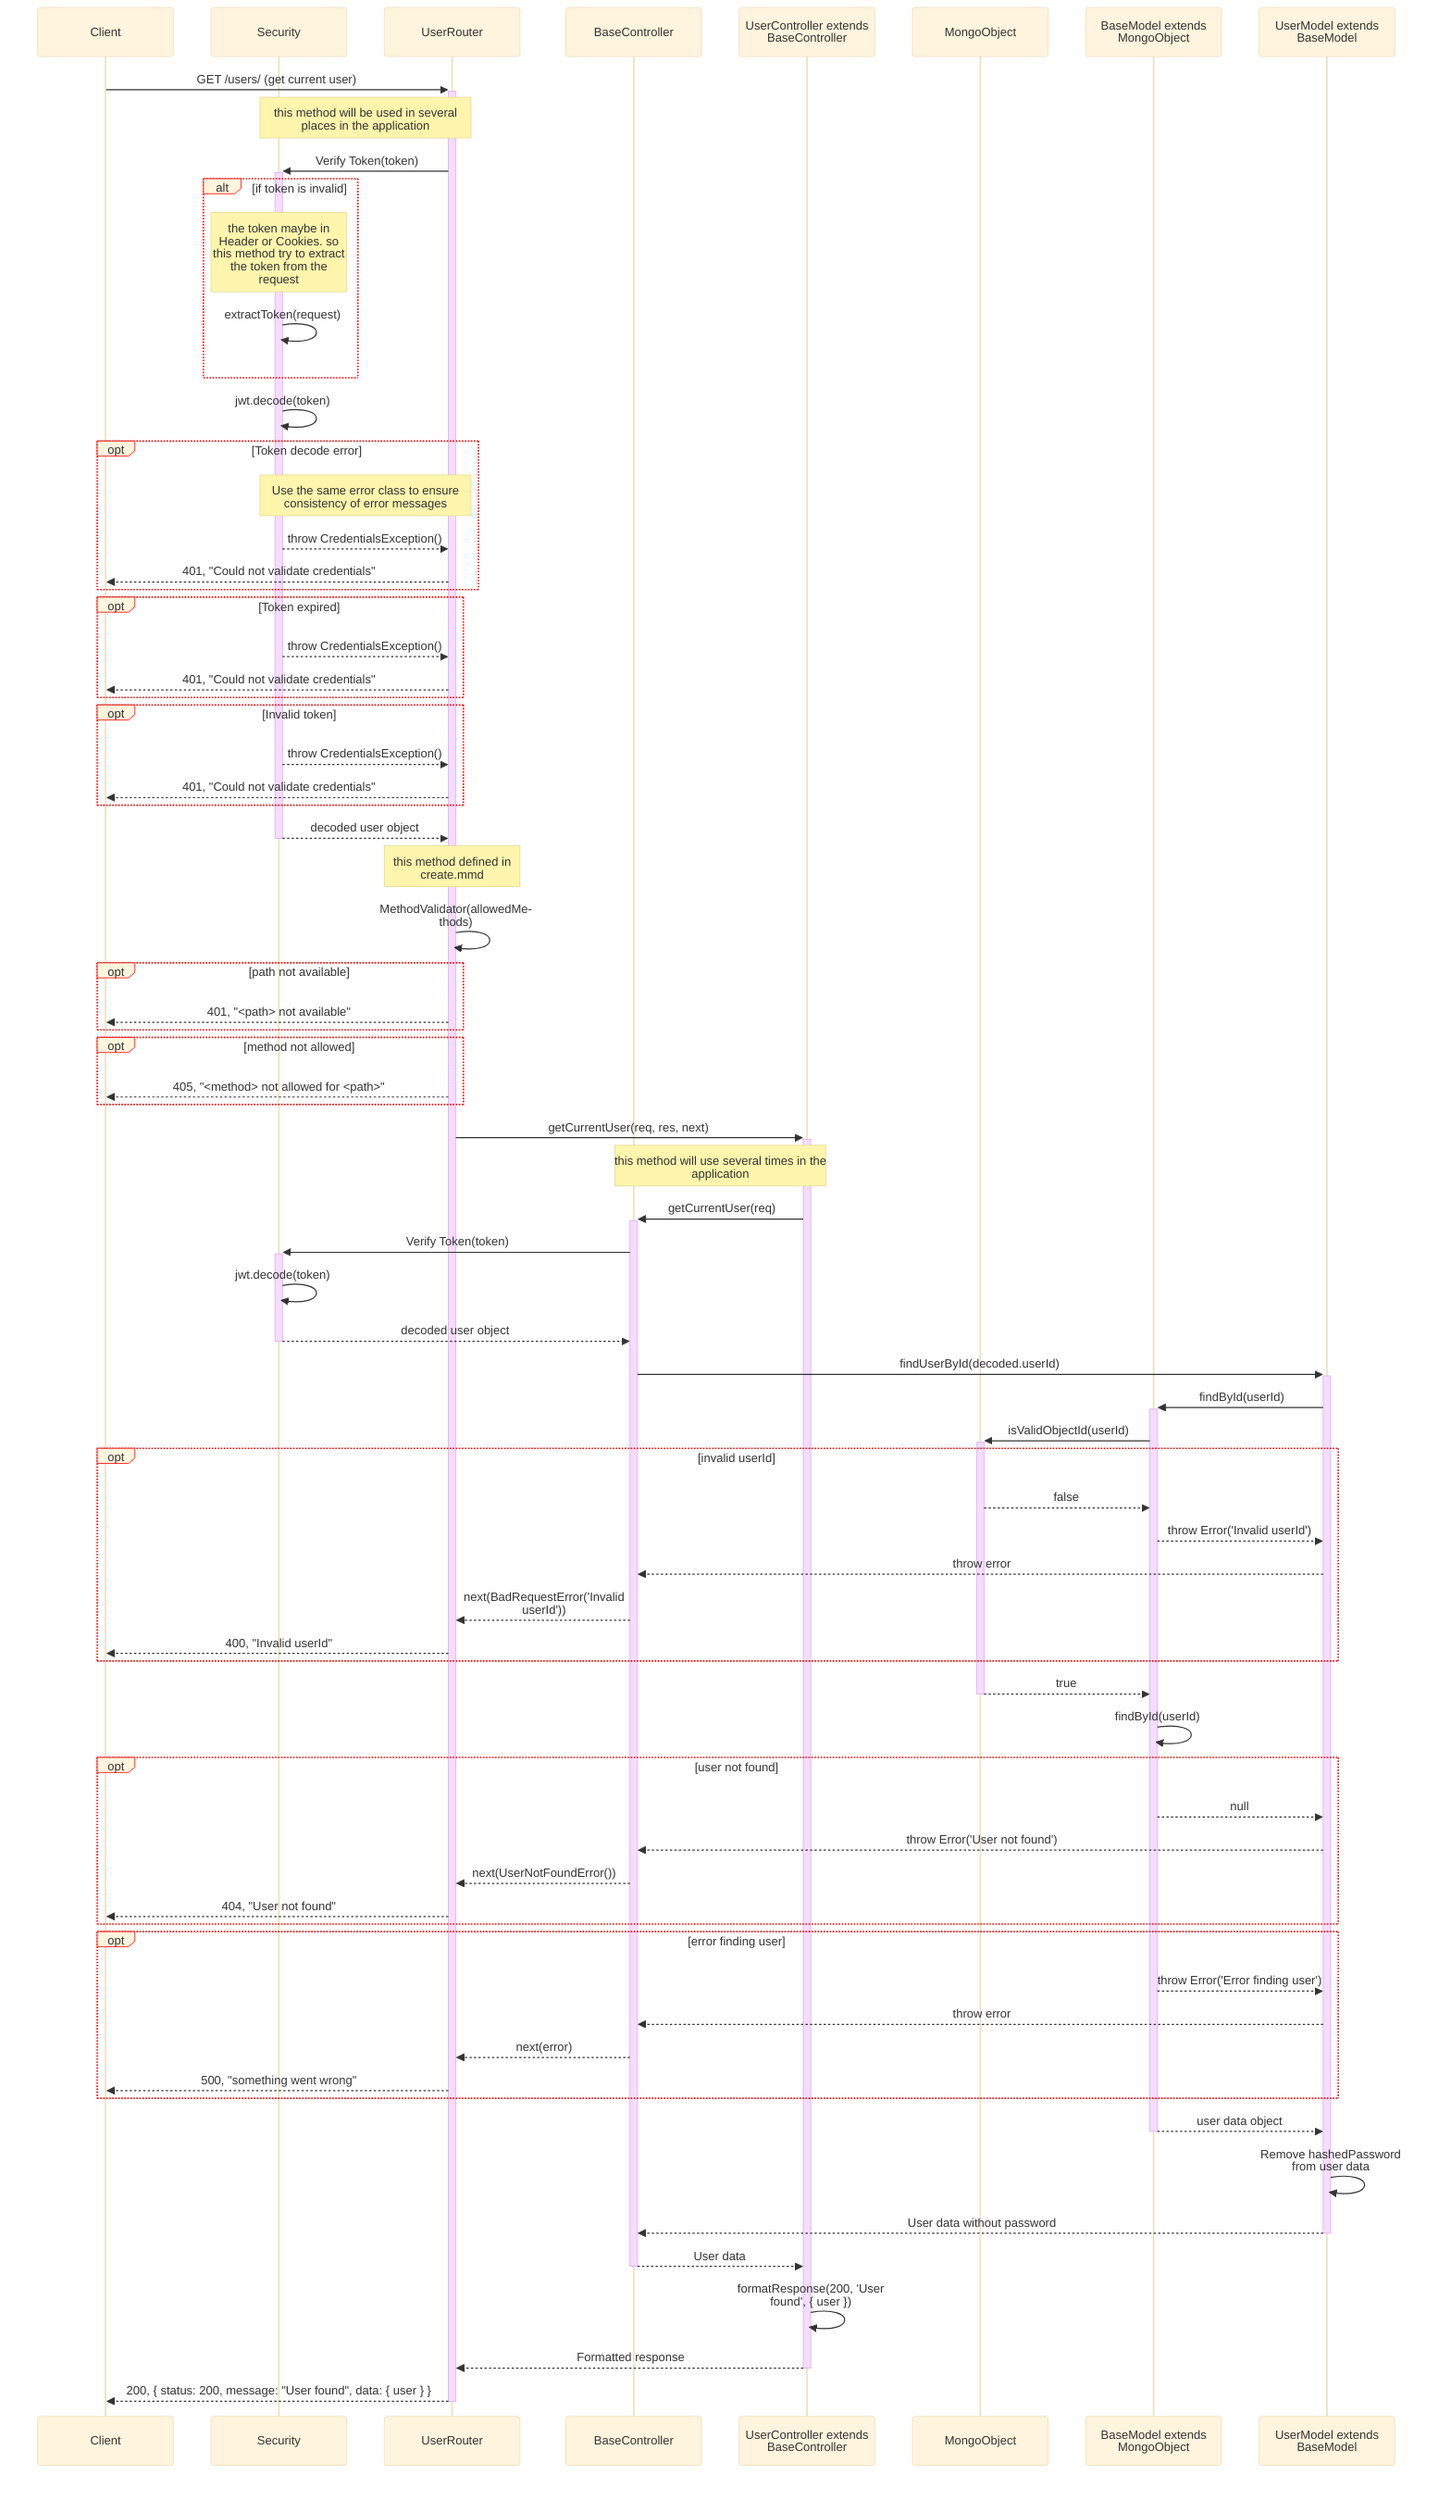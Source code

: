 %%{
    init: {
        "theme":"base",
        "themeVariables": {
            'labelBoxBorderColor': '#ff0000'
        },
        "sequence": { 
            "wrap": true, 
            "width": 180 
        } 
    }
}%%
sequenceDiagram
    participant Client
    participant Sec as Security
    participant Router as UserRouter
    participant BaseCont as BaseController
    participant Cont as UserController extends BaseController
    participant Mongo as MongoObject
    participant BaseModel as BaseModel extends MongoObject
    participant Model as UserModel extends BaseModel

    %% Get User
    Client->>+Router: GET /users/ (get current user)
    Note over Sec, Router: this method will be used in several places in the application
    Router->>+Sec: Verify Token(token)
    alt if token is invalid
    Note over Sec: the token maybe in Header or Cookies. so this method try to extract the token from the request
        Sec->>Sec: extractToken(request)
    end
    Sec->>Sec: jwt.decode(token)
    opt Token decode error
        Note over Sec, Router: Use the same error class to ensure consistency of error messages 
        Sec-->>Router: throw CredentialsException()
        Router-->>Client: 401, "Could not validate credentials"
    end
    opt Token expired
        Sec-->>Router: throw CredentialsException()
        Router-->>Client: 401, "Could not validate credentials"
    end
    opt Invalid token
        Sec-->>Router: throw CredentialsException()
        Router-->>Client: 401, "Could not validate credentials"
    end
    Sec-->>-Router: decoded user object
    Note over Router : this method defined in create.mmd
    Router->>Router: MethodValidator(allowedMethods)
    opt path not available
        Router-->>Client: 401, "<path> not available"
    end
    opt method not allowed
        Router-->>Client: 405, "<method> not allowed for <path>"
    end
    Router->>+Cont: getCurrentUser(req, res, next)
    Note over Cont, BaseCont: this method will use several times in the application
    Cont->>+BaseCont: getCurrentUser(req)
    BaseCont->>+Sec: Verify Token(token)
    Sec->>Sec: jwt.decode(token)
    Sec-->>-BaseCont: decoded user object
    BaseCont->>+Model: findUserById(decoded.userId)
    Model->>+BaseModel: findById(userId)
    BaseModel->>+Mongo: isValidObjectId(userId)
    opt invalid userId
        Mongo-->>BaseModel: false
        BaseModel-->>Model: throw Error('Invalid userId')
        Model-->>BaseCont: throw error
        BaseCont-->>Router: next(BadRequestError('Invalid userId'))
        Router-->>Client: 400, "Invalid userId"
    end
    Mongo-->>-BaseModel: true
    BaseModel->>BaseModel: findById(userId)
    opt user not found
        BaseModel-->>Model: null
        Model-->>BaseCont: throw Error('User not found')
        BaseCont-->>Router: next(UserNotFoundError())
        Router-->>Client: 404, "User not found"
    end
    opt error finding user
        BaseModel-->>Model: throw Error('Error finding user')
        Model-->>BaseCont: throw error
        BaseCont-->>Router: next(error)
        Router-->>Client: 500, "something went wrong"
    end
    BaseModel-->>-Model: user data object
    Model->>Model: Remove hashedPassword from user data
    Model-->>-BaseCont: User data without password
    BaseCont-->>-Cont: User data
    Cont->>Cont: formatResponse(200, 'User found', { user })
    Cont-->>-Router: Formatted response
    Router-->>-Client: 200, { status: 200, message: "User found", data: { user } }